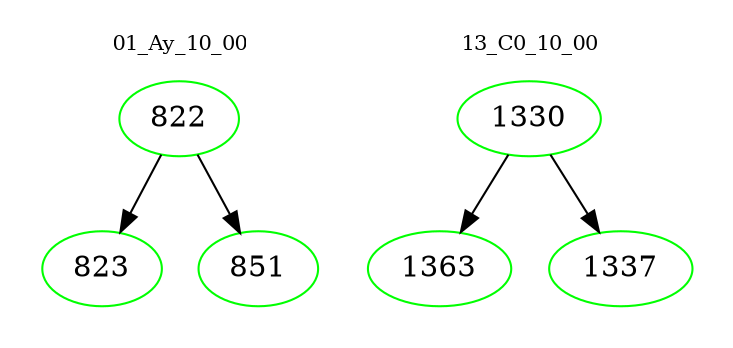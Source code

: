 digraph{
subgraph cluster_0 {
color = white
label = "01_Ay_10_00";
fontsize=10;
T0_822 [label="822", color="green"]
T0_822 -> T0_823 [color="black"]
T0_823 [label="823", color="green"]
T0_822 -> T0_851 [color="black"]
T0_851 [label="851", color="green"]
}
subgraph cluster_1 {
color = white
label = "13_C0_10_00";
fontsize=10;
T1_1330 [label="1330", color="green"]
T1_1330 -> T1_1363 [color="black"]
T1_1363 [label="1363", color="green"]
T1_1330 -> T1_1337 [color="black"]
T1_1337 [label="1337", color="green"]
}
}
